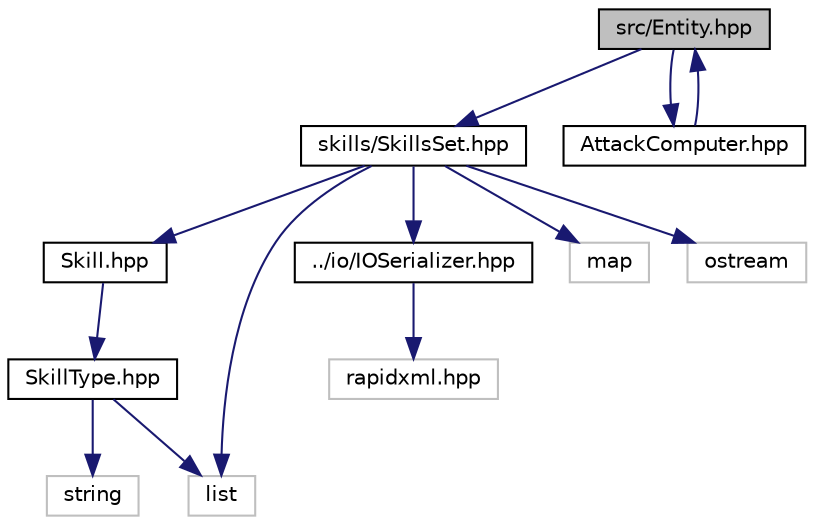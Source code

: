 digraph "src/Entity.hpp"
{
 // LATEX_PDF_SIZE
  edge [fontname="Helvetica",fontsize="10",labelfontname="Helvetica",labelfontsize="10"];
  node [fontname="Helvetica",fontsize="10",shape=record];
  Node1 [label="src/Entity.hpp",height=0.2,width=0.4,color="black", fillcolor="grey75", style="filled", fontcolor="black",tooltip="Entity of the world."];
  Node1 -> Node2 [color="midnightblue",fontsize="10",style="solid",fontname="Helvetica"];
  Node2 [label="skills/SkillsSet.hpp",height=0.2,width=0.4,color="black", fillcolor="white", style="filled",URL="$_skills_set_8hpp.html",tooltip="Header file of SkillsSet class and SkillLevel enum."];
  Node2 -> Node3 [color="midnightblue",fontsize="10",style="solid",fontname="Helvetica"];
  Node3 [label="Skill.hpp",height=0.2,width=0.4,color="black", fillcolor="white", style="filled",URL="$_skill_8hpp.html",tooltip="Header file of Skill class."];
  Node3 -> Node4 [color="midnightblue",fontsize="10",style="solid",fontname="Helvetica"];
  Node4 [label="SkillType.hpp",height=0.2,width=0.4,color="black", fillcolor="white", style="filled",URL="$_skill_type_8hpp.html",tooltip="Header file of SkillType class."];
  Node4 -> Node5 [color="midnightblue",fontsize="10",style="solid",fontname="Helvetica"];
  Node5 [label="string",height=0.2,width=0.4,color="grey75", fillcolor="white", style="filled",tooltip=" "];
  Node4 -> Node6 [color="midnightblue",fontsize="10",style="solid",fontname="Helvetica"];
  Node6 [label="list",height=0.2,width=0.4,color="grey75", fillcolor="white", style="filled",tooltip=" "];
  Node2 -> Node7 [color="midnightblue",fontsize="10",style="solid",fontname="Helvetica"];
  Node7 [label="../io/IOSerializer.hpp",height=0.2,width=0.4,color="black", fillcolor="white", style="filled",URL="$_i_o_serializer_8hpp.html",tooltip="Interface each class that can be serialized/deserialized from a xml file must implement."];
  Node7 -> Node8 [color="midnightblue",fontsize="10",style="solid",fontname="Helvetica"];
  Node8 [label="rapidxml.hpp",height=0.2,width=0.4,color="grey75", fillcolor="white", style="filled",tooltip=" "];
  Node2 -> Node6 [color="midnightblue",fontsize="10",style="solid",fontname="Helvetica"];
  Node2 -> Node9 [color="midnightblue",fontsize="10",style="solid",fontname="Helvetica"];
  Node9 [label="map",height=0.2,width=0.4,color="grey75", fillcolor="white", style="filled",tooltip=" "];
  Node2 -> Node10 [color="midnightblue",fontsize="10",style="solid",fontname="Helvetica"];
  Node10 [label="ostream",height=0.2,width=0.4,color="grey75", fillcolor="white", style="filled",tooltip=" "];
  Node1 -> Node11 [color="midnightblue",fontsize="10",style="solid",fontname="Helvetica"];
  Node11 [label="AttackComputer.hpp",height=0.2,width=0.4,color="black", fillcolor="white", style="filled",URL="$_attack_computer_8hpp.html",tooltip="This is a class used to simplify and generalize attack computing while keeping it the most flexible p..."];
  Node11 -> Node1 [color="midnightblue",fontsize="10",style="solid",fontname="Helvetica"];
}
